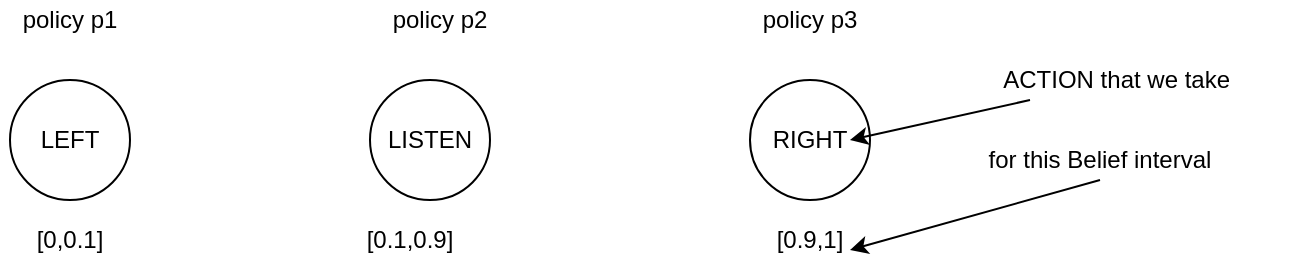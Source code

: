 <mxfile version="12.8.8" type="device"><diagram id="0ks1MZKbXh3ihuqbPZ26" name="Page-1"><mxGraphModel dx="1038" dy="508" grid="1" gridSize="10" guides="1" tooltips="1" connect="1" arrows="1" fold="1" page="1" pageScale="1" pageWidth="850" pageHeight="1100" math="0" shadow="0"><root><mxCell id="0"/><mxCell id="1" parent="0"/><mxCell id="aSY9KWZvfIL0oy_6LcTU-1" value="" style="ellipse;whiteSpace=wrap;html=1;aspect=fixed;" parent="1" vertex="1"><mxGeometry x="130" y="150" width="60" height="60" as="geometry"/></mxCell><mxCell id="aSY9KWZvfIL0oy_6LcTU-2" value="LEFT" style="text;html=1;strokeColor=none;fillColor=none;align=center;verticalAlign=middle;whiteSpace=wrap;rounded=0;" parent="1" vertex="1"><mxGeometry x="140" y="170" width="40" height="20" as="geometry"/></mxCell><mxCell id="aSY9KWZvfIL0oy_6LcTU-3" value="" style="ellipse;whiteSpace=wrap;html=1;aspect=fixed;" parent="1" vertex="1"><mxGeometry x="310" y="150" width="60" height="60" as="geometry"/></mxCell><mxCell id="aSY9KWZvfIL0oy_6LcTU-4" value="LISTEN" style="text;html=1;strokeColor=none;fillColor=none;align=center;verticalAlign=middle;whiteSpace=wrap;rounded=0;" parent="1" vertex="1"><mxGeometry x="320" y="170" width="40" height="20" as="geometry"/></mxCell><mxCell id="aSY9KWZvfIL0oy_6LcTU-5" value="" style="ellipse;whiteSpace=wrap;html=1;aspect=fixed;" parent="1" vertex="1"><mxGeometry x="500" y="150" width="60" height="60" as="geometry"/></mxCell><mxCell id="aSY9KWZvfIL0oy_6LcTU-6" value="RIGHT" style="text;html=1;strokeColor=none;fillColor=none;align=center;verticalAlign=middle;whiteSpace=wrap;rounded=0;" parent="1" vertex="1"><mxGeometry x="510" y="170" width="40" height="20" as="geometry"/></mxCell><mxCell id="aSY9KWZvfIL0oy_6LcTU-7" value="[0,0.1]" style="text;html=1;strokeColor=none;fillColor=none;align=center;verticalAlign=middle;whiteSpace=wrap;rounded=0;" parent="1" vertex="1"><mxGeometry x="140" y="220" width="40" height="20" as="geometry"/></mxCell><mxCell id="aSY9KWZvfIL0oy_6LcTU-8" value="[0.1,0.9]" style="text;html=1;strokeColor=none;fillColor=none;align=center;verticalAlign=middle;whiteSpace=wrap;rounded=0;" parent="1" vertex="1"><mxGeometry x="310" y="220" width="40" height="20" as="geometry"/></mxCell><mxCell id="aSY9KWZvfIL0oy_6LcTU-9" value="[0.9,1]" style="text;html=1;strokeColor=none;fillColor=none;align=center;verticalAlign=middle;whiteSpace=wrap;rounded=0;" parent="1" vertex="1"><mxGeometry x="510" y="220" width="40" height="20" as="geometry"/></mxCell><mxCell id="aSY9KWZvfIL0oy_6LcTU-10" value="ACTION that we take&amp;nbsp;" style="text;html=1;strokeColor=none;fillColor=none;align=center;verticalAlign=middle;whiteSpace=wrap;rounded=0;" parent="1" vertex="1"><mxGeometry x="600" y="140" width="170" height="20" as="geometry"/></mxCell><mxCell id="aSY9KWZvfIL0oy_6LcTU-11" value="" style="endArrow=classic;html=1;entryX=1;entryY=0.5;entryDx=0;entryDy=0;" parent="1" source="aSY9KWZvfIL0oy_6LcTU-10" target="aSY9KWZvfIL0oy_6LcTU-6" edge="1"><mxGeometry width="50" height="50" relative="1" as="geometry"><mxPoint x="400" y="290" as="sourcePoint"/><mxPoint x="450" y="240" as="targetPoint"/></mxGeometry></mxCell><mxCell id="aSY9KWZvfIL0oy_6LcTU-13" value="for this Belief interval" style="text;html=1;strokeColor=none;fillColor=none;align=center;verticalAlign=middle;whiteSpace=wrap;rounded=0;" parent="1" vertex="1"><mxGeometry x="590" y="180" width="170" height="20" as="geometry"/></mxCell><mxCell id="aSY9KWZvfIL0oy_6LcTU-14" value="" style="endArrow=classic;html=1;entryX=1;entryY=0.75;entryDx=0;entryDy=0;exitX=0.5;exitY=1;exitDx=0;exitDy=0;" parent="1" source="aSY9KWZvfIL0oy_6LcTU-13" target="aSY9KWZvfIL0oy_6LcTU-9" edge="1"><mxGeometry width="50" height="50" relative="1" as="geometry"><mxPoint x="400" y="290" as="sourcePoint"/><mxPoint x="450" y="240" as="targetPoint"/></mxGeometry></mxCell><mxCell id="2sYW2jHI82SrDPjxwPGF-1" value="policy p1" style="text;html=1;strokeColor=none;fillColor=none;align=center;verticalAlign=middle;whiteSpace=wrap;rounded=0;" vertex="1" parent="1"><mxGeometry x="125" y="110" width="70" height="20" as="geometry"/></mxCell><mxCell id="2sYW2jHI82SrDPjxwPGF-2" value="policy p2" style="text;html=1;strokeColor=none;fillColor=none;align=center;verticalAlign=middle;whiteSpace=wrap;rounded=0;" vertex="1" parent="1"><mxGeometry x="310" y="110" width="70" height="20" as="geometry"/></mxCell><mxCell id="2sYW2jHI82SrDPjxwPGF-3" value="policy p3" style="text;html=1;strokeColor=none;fillColor=none;align=center;verticalAlign=middle;whiteSpace=wrap;rounded=0;" vertex="1" parent="1"><mxGeometry x="495" y="110" width="70" height="20" as="geometry"/></mxCell></root></mxGraphModel></diagram></mxfile>